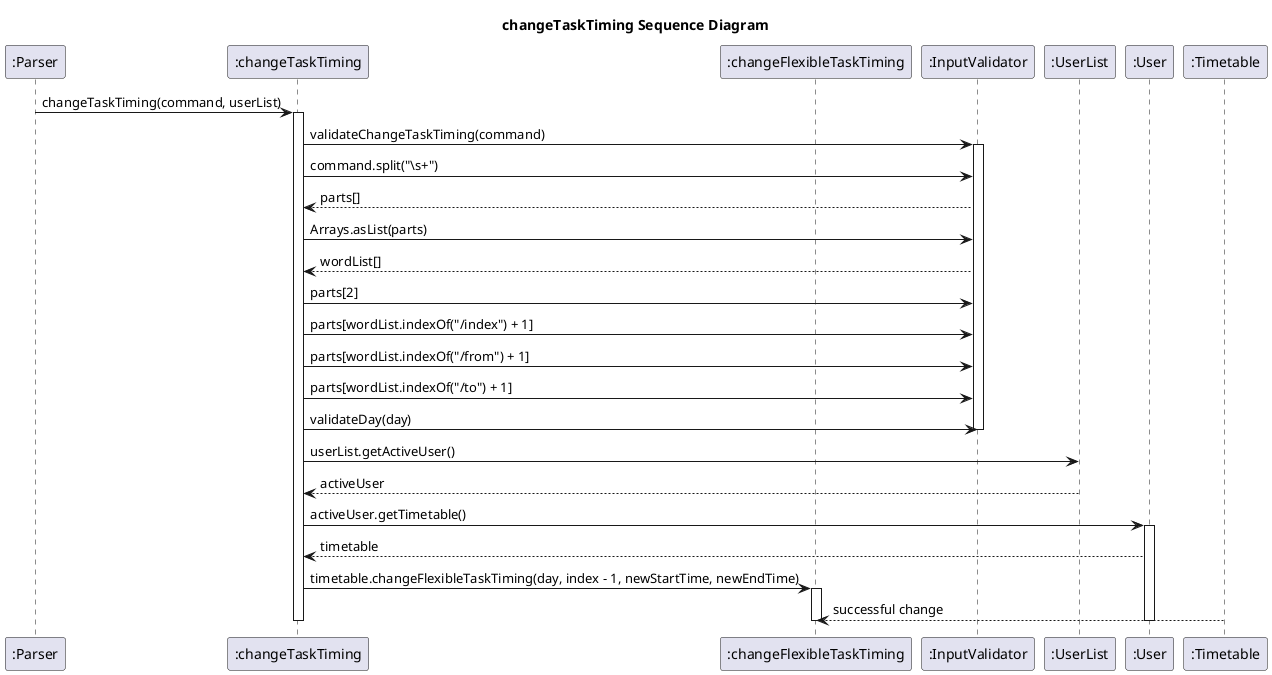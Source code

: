 @startuml
title changeTaskTiming Sequence Diagram

participant ":Parser" as Caller
participant ":changeTaskTiming" as Method
participant ":changeFlexibleTaskTiming" as FlexibleMethod
participant ":InputValidator" as InputValidator
participant ":UserList" as UserList
participant ":User" as User
participant ":Timetable" as Timetable

Caller -> Method: changeTaskTiming(command, userList)
activate Method
Method -> InputValidator: validateChangeTaskTiming(command)
activate InputValidator
Method -> InputValidator: command.split("\\s+")
Method <-- InputValidator: parts[]
Method -> InputValidator: Arrays.asList(parts)
Method <-- InputValidator: wordList[]
Method -> InputValidator: parts[2]
Method -> InputValidator: parts[wordList.indexOf("/index") + 1]
Method -> InputValidator: parts[wordList.indexOf("/from") + 1]
Method -> InputValidator: parts[wordList.indexOf("/to") + 1]
Method -> InputValidator: validateDay(day)
deactivate InputValidator
Method -> UserList: userList.getActiveUser()
Method <-- UserList: activeUser
Method -> User: activeUser.getTimetable()
activate User
Method <-- User: timetable
Method -> FlexibleMethod: timetable.changeFlexibleTaskTiming(day, index - 1, newStartTime, newEndTime)
activate FlexibleMethod
FlexibleMethod <-- Timetable: successful change
deactivate FlexibleMethod
deactivate User
deactivate Method

@enduml